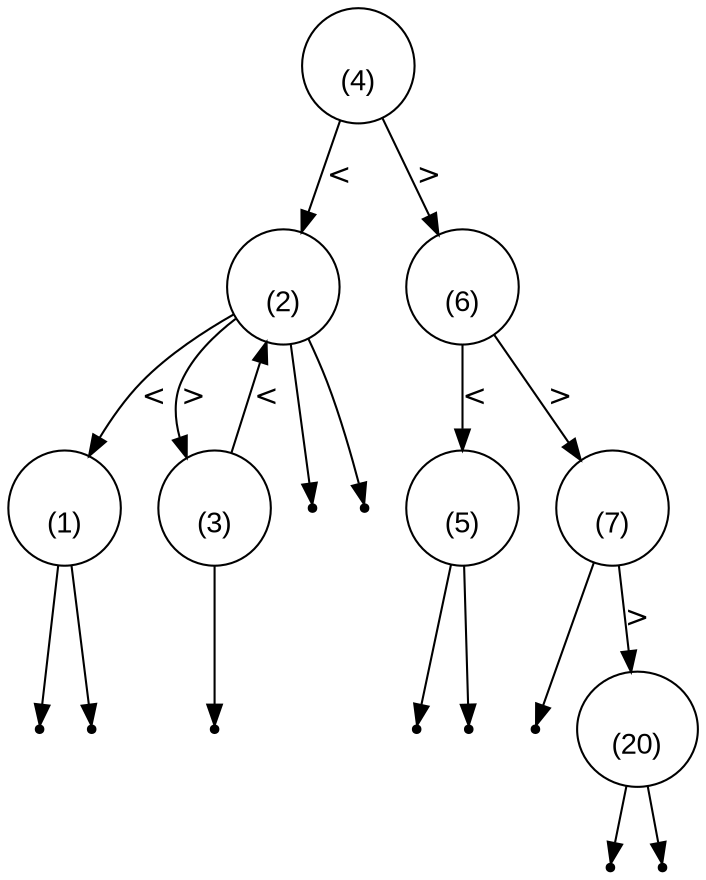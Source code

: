 digraph BST {
    node [fontname="Arial"];
    4 [label="\n(4)"];
    4 -> 2 [label="<"];
    2 [label="\n(2)"];
    2 -> 1 [label="<"];
    1 [label="\n(1)"];
    null10 [shape=point];
    1 -> null10;
    null11 [shape=point];
    1 -> null11;
    2 -> 3 [label=">"];
    3 [label="\n(3)"];
    3 -> 2 [label="<"];
    2 [label="\n(2)"];
    null12 [shape=point];
    2 -> null12;
    null13 [shape=point];
    2 -> null13;
    null14 [shape=point];
    3 -> null14;
    4 -> 6 [label=">"];
    6 [label="\n(6)"];
    6 -> 5 [label="<"];
    5 [label="\n(5)"];
    null15 [shape=point];
    5 -> null15;
    null16 [shape=point];
    5 -> null16;
    6 -> 7 [label=">"];
    7 [label="\n(7)"];
    null17 [shape=point];
    7 -> null17;
    7 -> 20 [label=">"];
    20 [label="\n(20)"];
    null18 [shape=point];
    20 -> null18;
    null19 [shape=point];
    20 -> null19;
labelloc="t"
}
